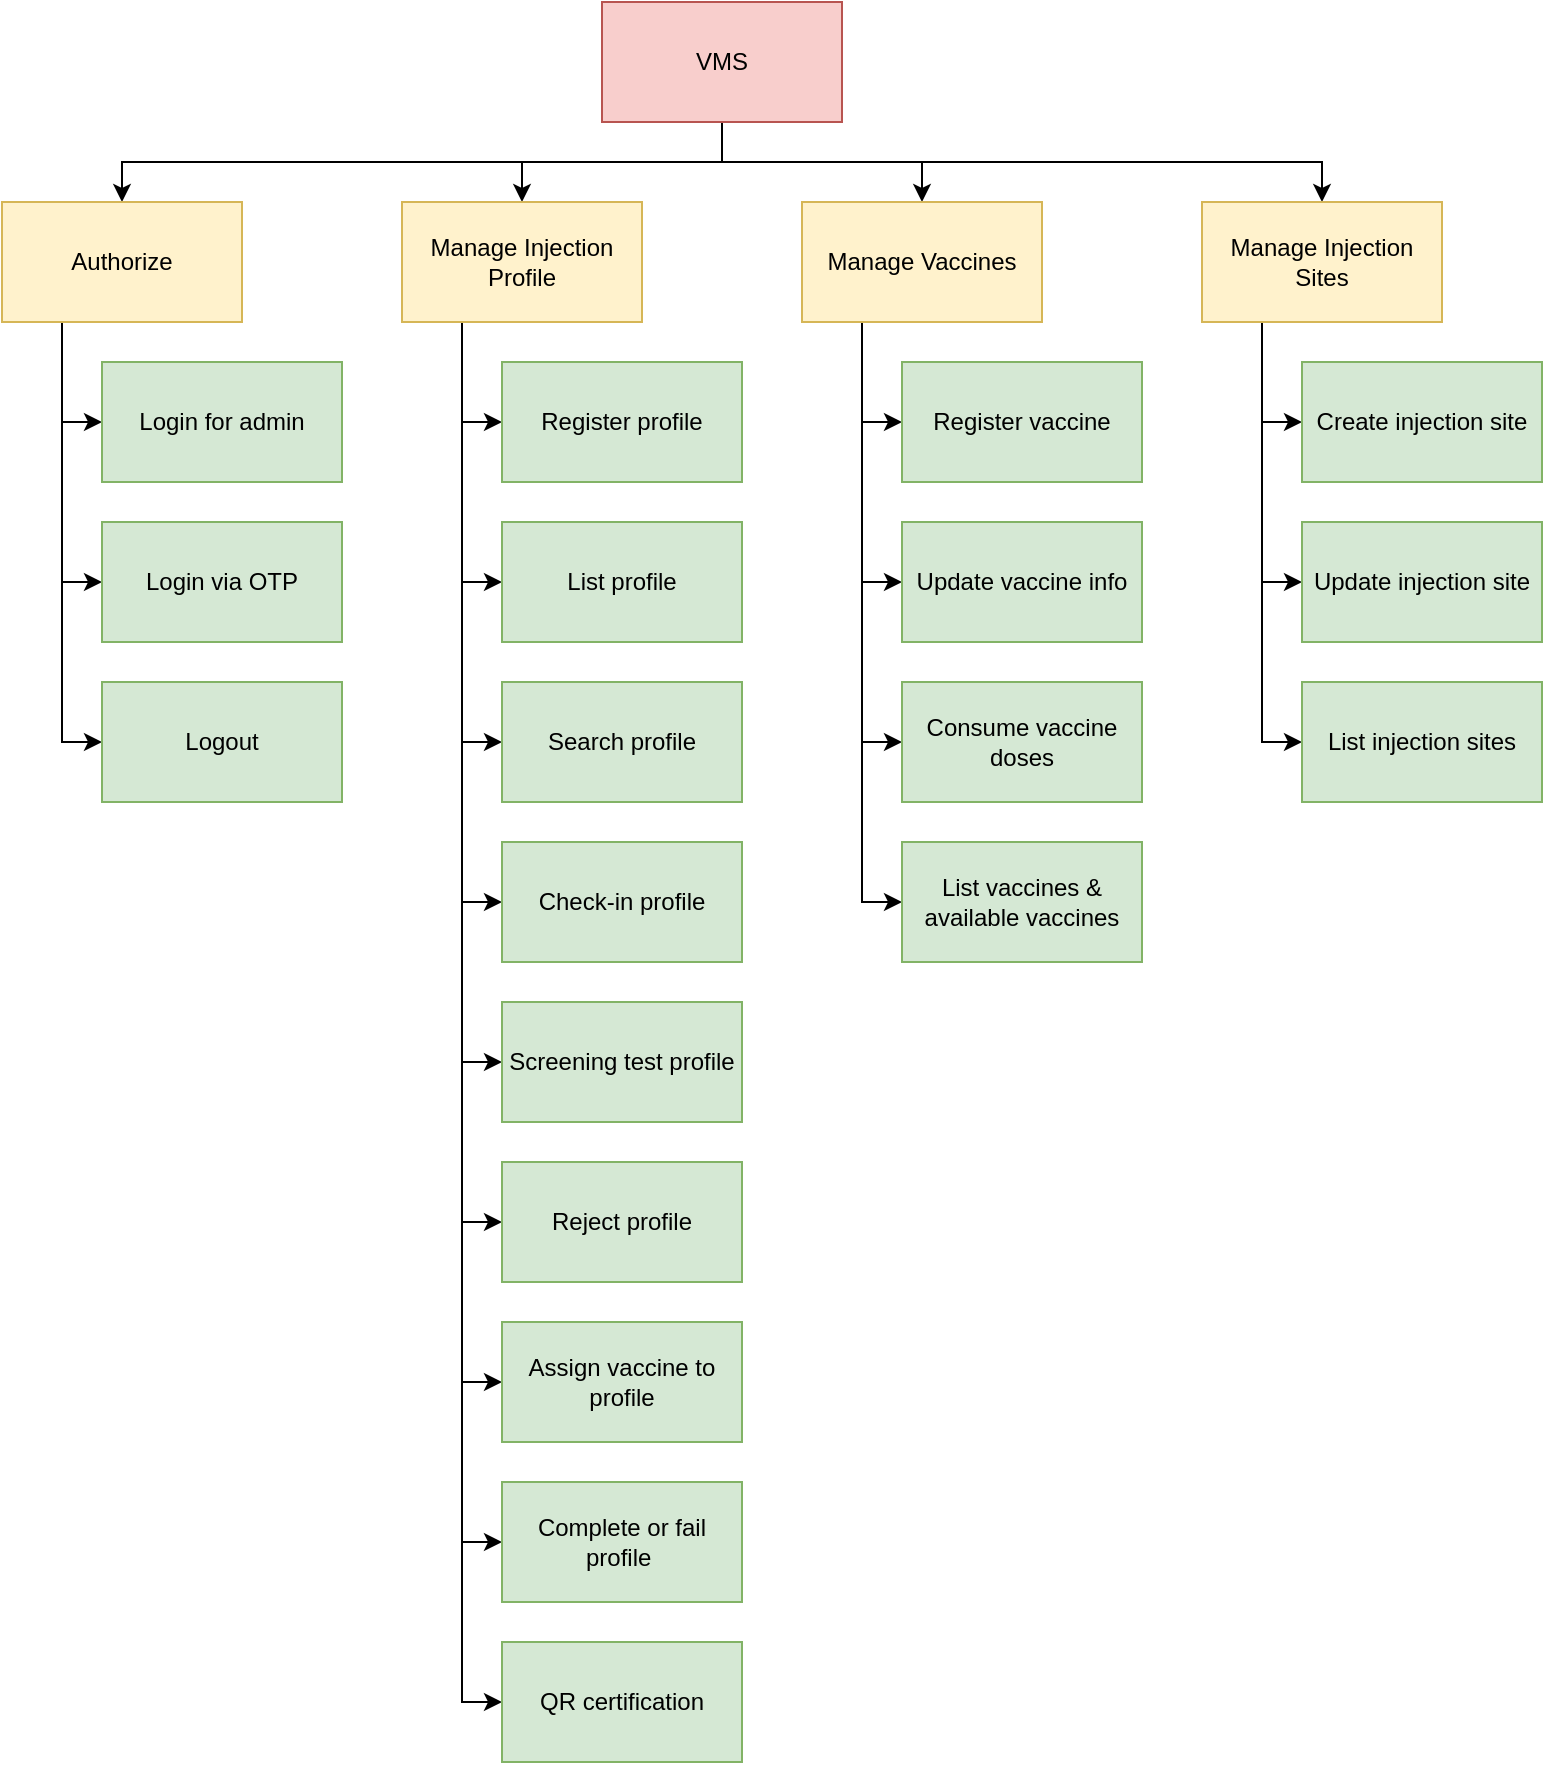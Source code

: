 <mxfile version="15.5.1" type="device" pages="4"><diagram id="y5hY4Z4zXOFLdtL73Wgx" name="BFD"><mxGraphModel dx="1303" dy="713" grid="1" gridSize="10" guides="1" tooltips="1" connect="1" arrows="1" fold="1" page="1" pageScale="1" pageWidth="850" pageHeight="1100" math="0" shadow="0"><root><mxCell id="0"/><mxCell id="1" parent="0"/><mxCell id="92rDcQYIDpP8S6x5RBBd-23" style="edgeStyle=orthogonalEdgeStyle;rounded=0;orthogonalLoop=1;jettySize=auto;html=1;exitX=0.5;exitY=1;exitDx=0;exitDy=0;entryX=0.5;entryY=0;entryDx=0;entryDy=0;" parent="1" source="92rDcQYIDpP8S6x5RBBd-1" target="92rDcQYIDpP8S6x5RBBd-2" edge="1"><mxGeometry relative="1" as="geometry"/></mxCell><mxCell id="92rDcQYIDpP8S6x5RBBd-24" style="edgeStyle=orthogonalEdgeStyle;rounded=0;orthogonalLoop=1;jettySize=auto;html=1;exitX=0.5;exitY=1;exitDx=0;exitDy=0;entryX=0.5;entryY=0;entryDx=0;entryDy=0;" parent="1" source="92rDcQYIDpP8S6x5RBBd-1" target="92rDcQYIDpP8S6x5RBBd-7" edge="1"><mxGeometry relative="1" as="geometry"/></mxCell><mxCell id="92rDcQYIDpP8S6x5RBBd-25" style="edgeStyle=orthogonalEdgeStyle;rounded=0;orthogonalLoop=1;jettySize=auto;html=1;exitX=0.5;exitY=1;exitDx=0;exitDy=0;entryX=0.5;entryY=0;entryDx=0;entryDy=0;" parent="1" source="92rDcQYIDpP8S6x5RBBd-1" target="92rDcQYIDpP8S6x5RBBd-11" edge="1"><mxGeometry relative="1" as="geometry"/></mxCell><mxCell id="92rDcQYIDpP8S6x5RBBd-27" style="edgeStyle=orthogonalEdgeStyle;rounded=0;orthogonalLoop=1;jettySize=auto;html=1;exitX=0.5;exitY=1;exitDx=0;exitDy=0;entryX=0.5;entryY=0;entryDx=0;entryDy=0;" parent="1" source="92rDcQYIDpP8S6x5RBBd-1" target="92rDcQYIDpP8S6x5RBBd-26" edge="1"><mxGeometry relative="1" as="geometry"/></mxCell><mxCell id="92rDcQYIDpP8S6x5RBBd-1" value="VMS" style="rounded=0;whiteSpace=wrap;html=1;fillColor=#f8cecc;strokeColor=#b85450;" parent="1" vertex="1"><mxGeometry x="340" y="30" width="120" height="60" as="geometry"/></mxCell><mxCell id="92rDcQYIDpP8S6x5RBBd-5" style="edgeStyle=orthogonalEdgeStyle;rounded=0;orthogonalLoop=1;jettySize=auto;html=1;exitX=0.25;exitY=1;exitDx=0;exitDy=0;entryX=0;entryY=0.5;entryDx=0;entryDy=0;" parent="1" source="92rDcQYIDpP8S6x5RBBd-2" target="92rDcQYIDpP8S6x5RBBd-3" edge="1"><mxGeometry relative="1" as="geometry"/></mxCell><mxCell id="92rDcQYIDpP8S6x5RBBd-6" style="edgeStyle=orthogonalEdgeStyle;rounded=0;orthogonalLoop=1;jettySize=auto;html=1;exitX=0.25;exitY=1;exitDx=0;exitDy=0;entryX=0;entryY=0.5;entryDx=0;entryDy=0;" parent="1" source="92rDcQYIDpP8S6x5RBBd-2" target="92rDcQYIDpP8S6x5RBBd-4" edge="1"><mxGeometry relative="1" as="geometry"/></mxCell><mxCell id="92rDcQYIDpP8S6x5RBBd-13" style="edgeStyle=orthogonalEdgeStyle;rounded=0;orthogonalLoop=1;jettySize=auto;html=1;exitX=0.25;exitY=1;exitDx=0;exitDy=0;entryX=0;entryY=0.5;entryDx=0;entryDy=0;" parent="1" source="92rDcQYIDpP8S6x5RBBd-2" target="92rDcQYIDpP8S6x5RBBd-12" edge="1"><mxGeometry relative="1" as="geometry"/></mxCell><mxCell id="92rDcQYIDpP8S6x5RBBd-2" value="Authorize" style="rounded=0;whiteSpace=wrap;html=1;fillColor=#fff2cc;strokeColor=#d6b656;" parent="1" vertex="1"><mxGeometry x="40" y="130" width="120" height="60" as="geometry"/></mxCell><mxCell id="92rDcQYIDpP8S6x5RBBd-3" value="Login for admin" style="rounded=0;whiteSpace=wrap;html=1;fillColor=#d5e8d4;strokeColor=#82b366;" parent="1" vertex="1"><mxGeometry x="90" y="210" width="120" height="60" as="geometry"/></mxCell><mxCell id="92rDcQYIDpP8S6x5RBBd-4" value="Logout" style="rounded=0;whiteSpace=wrap;html=1;fillColor=#d5e8d4;strokeColor=#82b366;" parent="1" vertex="1"><mxGeometry x="90" y="370" width="120" height="60" as="geometry"/></mxCell><mxCell id="92rDcQYIDpP8S6x5RBBd-9" style="edgeStyle=orthogonalEdgeStyle;rounded=0;orthogonalLoop=1;jettySize=auto;html=1;exitX=0.25;exitY=1;exitDx=0;exitDy=0;entryX=0;entryY=0.5;entryDx=0;entryDy=0;" parent="1" source="92rDcQYIDpP8S6x5RBBd-7" target="92rDcQYIDpP8S6x5RBBd-8" edge="1"><mxGeometry relative="1" as="geometry"/></mxCell><mxCell id="92rDcQYIDpP8S6x5RBBd-15" style="edgeStyle=orthogonalEdgeStyle;rounded=0;orthogonalLoop=1;jettySize=auto;html=1;exitX=0.25;exitY=1;exitDx=0;exitDy=0;entryX=0;entryY=0.5;entryDx=0;entryDy=0;" parent="1" source="92rDcQYIDpP8S6x5RBBd-7" target="92rDcQYIDpP8S6x5RBBd-14" edge="1"><mxGeometry relative="1" as="geometry"/></mxCell><mxCell id="92rDcQYIDpP8S6x5RBBd-16" style="edgeStyle=orthogonalEdgeStyle;rounded=0;orthogonalLoop=1;jettySize=auto;html=1;exitX=0.25;exitY=1;exitDx=0;exitDy=0;entryX=0;entryY=0.5;entryDx=0;entryDy=0;" parent="1" source="92rDcQYIDpP8S6x5RBBd-7" target="92rDcQYIDpP8S6x5RBBd-10" edge="1"><mxGeometry relative="1" as="geometry"/></mxCell><mxCell id="92rDcQYIDpP8S6x5RBBd-22" style="edgeStyle=orthogonalEdgeStyle;rounded=0;orthogonalLoop=1;jettySize=auto;html=1;exitX=0.25;exitY=1;exitDx=0;exitDy=0;entryX=0;entryY=0.5;entryDx=0;entryDy=0;" parent="1" source="92rDcQYIDpP8S6x5RBBd-7" target="92rDcQYIDpP8S6x5RBBd-18" edge="1"><mxGeometry relative="1" as="geometry"/></mxCell><mxCell id="ISuqOUVv9w4NaHl_TYLi-12" style="edgeStyle=orthogonalEdgeStyle;rounded=0;orthogonalLoop=1;jettySize=auto;html=1;exitX=0.25;exitY=1;exitDx=0;exitDy=0;entryX=0;entryY=0.5;entryDx=0;entryDy=0;endArrow=classic;endFill=1;" parent="1" source="92rDcQYIDpP8S6x5RBBd-7" target="ISuqOUVv9w4NaHl_TYLi-11" edge="1"><mxGeometry relative="1" as="geometry"/></mxCell><mxCell id="i2Hnxagsygkp4gs_0ZvO-2" style="edgeStyle=orthogonalEdgeStyle;rounded=0;orthogonalLoop=1;jettySize=auto;html=1;exitX=0.25;exitY=1;exitDx=0;exitDy=0;entryX=0;entryY=0.5;entryDx=0;entryDy=0;" edge="1" parent="1" source="92rDcQYIDpP8S6x5RBBd-7" target="i2Hnxagsygkp4gs_0ZvO-1"><mxGeometry relative="1" as="geometry"/></mxCell><mxCell id="i2Hnxagsygkp4gs_0ZvO-4" style="edgeStyle=orthogonalEdgeStyle;rounded=0;orthogonalLoop=1;jettySize=auto;html=1;exitX=0.25;exitY=1;exitDx=0;exitDy=0;entryX=0;entryY=0.5;entryDx=0;entryDy=0;" edge="1" parent="1" source="92rDcQYIDpP8S6x5RBBd-7" target="i2Hnxagsygkp4gs_0ZvO-3"><mxGeometry relative="1" as="geometry"/></mxCell><mxCell id="i2Hnxagsygkp4gs_0ZvO-6" style="edgeStyle=orthogonalEdgeStyle;rounded=0;orthogonalLoop=1;jettySize=auto;html=1;exitX=0.25;exitY=1;exitDx=0;exitDy=0;entryX=0;entryY=0.5;entryDx=0;entryDy=0;" edge="1" parent="1" source="92rDcQYIDpP8S6x5RBBd-7" target="i2Hnxagsygkp4gs_0ZvO-5"><mxGeometry relative="1" as="geometry"/></mxCell><mxCell id="i2Hnxagsygkp4gs_0ZvO-8" style="edgeStyle=orthogonalEdgeStyle;rounded=0;orthogonalLoop=1;jettySize=auto;html=1;exitX=0.25;exitY=1;exitDx=0;exitDy=0;entryX=0;entryY=0.5;entryDx=0;entryDy=0;" edge="1" parent="1" source="92rDcQYIDpP8S6x5RBBd-7" target="i2Hnxagsygkp4gs_0ZvO-7"><mxGeometry relative="1" as="geometry"/></mxCell><mxCell id="92rDcQYIDpP8S6x5RBBd-7" value="Manage Injection Profile" style="rounded=0;whiteSpace=wrap;html=1;fillColor=#fff2cc;strokeColor=#d6b656;" parent="1" vertex="1"><mxGeometry x="240" y="130" width="120" height="60" as="geometry"/></mxCell><mxCell id="92rDcQYIDpP8S6x5RBBd-8" value="Register profile" style="rounded=0;whiteSpace=wrap;html=1;fillColor=#d5e8d4;strokeColor=#82b366;" parent="1" vertex="1"><mxGeometry x="290" y="210" width="120" height="60" as="geometry"/></mxCell><mxCell id="92rDcQYIDpP8S6x5RBBd-10" value="Check-in profile" style="rounded=0;whiteSpace=wrap;html=1;fillColor=#d5e8d4;strokeColor=#82b366;" parent="1" vertex="1"><mxGeometry x="290" y="450" width="120" height="60" as="geometry"/></mxCell><mxCell id="92rDcQYIDpP8S6x5RBBd-30" style="edgeStyle=orthogonalEdgeStyle;rounded=0;orthogonalLoop=1;jettySize=auto;html=1;exitX=0.25;exitY=1;exitDx=0;exitDy=0;entryX=0;entryY=0.5;entryDx=0;entryDy=0;" parent="1" source="92rDcQYIDpP8S6x5RBBd-11" target="92rDcQYIDpP8S6x5RBBd-28" edge="1"><mxGeometry relative="1" as="geometry"/></mxCell><mxCell id="92rDcQYIDpP8S6x5RBBd-31" style="edgeStyle=orthogonalEdgeStyle;rounded=0;orthogonalLoop=1;jettySize=auto;html=1;exitX=0.25;exitY=1;exitDx=0;exitDy=0;entryX=0;entryY=0.5;entryDx=0;entryDy=0;" parent="1" source="92rDcQYIDpP8S6x5RBBd-11" target="92rDcQYIDpP8S6x5RBBd-29" edge="1"><mxGeometry relative="1" as="geometry"/></mxCell><mxCell id="ISuqOUVv9w4NaHl_TYLi-3" style="edgeStyle=orthogonalEdgeStyle;rounded=0;orthogonalLoop=1;jettySize=auto;html=1;exitX=0.25;exitY=1;exitDx=0;exitDy=0;entryX=0;entryY=0.5;entryDx=0;entryDy=0;endArrow=classic;endFill=1;" parent="1" source="92rDcQYIDpP8S6x5RBBd-11" target="ISuqOUVv9w4NaHl_TYLi-1" edge="1"><mxGeometry relative="1" as="geometry"/></mxCell><mxCell id="ISuqOUVv9w4NaHl_TYLi-6" style="edgeStyle=orthogonalEdgeStyle;rounded=0;orthogonalLoop=1;jettySize=auto;html=1;exitX=0.25;exitY=1;exitDx=0;exitDy=0;entryX=0;entryY=0.5;entryDx=0;entryDy=0;endArrow=classic;endFill=1;" parent="1" source="92rDcQYIDpP8S6x5RBBd-11" target="ISuqOUVv9w4NaHl_TYLi-5" edge="1"><mxGeometry relative="1" as="geometry"/></mxCell><mxCell id="92rDcQYIDpP8S6x5RBBd-11" value="Manage Vaccines" style="rounded=0;whiteSpace=wrap;html=1;fillColor=#fff2cc;strokeColor=#d6b656;" parent="1" vertex="1"><mxGeometry x="440" y="130" width="120" height="60" as="geometry"/></mxCell><mxCell id="92rDcQYIDpP8S6x5RBBd-12" value="Login via OTP" style="rounded=0;whiteSpace=wrap;html=1;fillColor=#d5e8d4;strokeColor=#82b366;" parent="1" vertex="1"><mxGeometry x="90" y="290" width="120" height="60" as="geometry"/></mxCell><mxCell id="92rDcQYIDpP8S6x5RBBd-14" value="List profile" style="rounded=0;whiteSpace=wrap;html=1;fillColor=#d5e8d4;strokeColor=#82b366;" parent="1" vertex="1"><mxGeometry x="290" y="290" width="120" height="60" as="geometry"/></mxCell><mxCell id="92rDcQYIDpP8S6x5RBBd-18" value="QR certification" style="rounded=0;whiteSpace=wrap;html=1;fillColor=#d5e8d4;strokeColor=#82b366;" parent="1" vertex="1"><mxGeometry x="290" y="850" width="120" height="60" as="geometry"/></mxCell><mxCell id="92rDcQYIDpP8S6x5RBBd-34" style="edgeStyle=orthogonalEdgeStyle;rounded=0;orthogonalLoop=1;jettySize=auto;html=1;exitX=0.25;exitY=1;exitDx=0;exitDy=0;entryX=0;entryY=0.5;entryDx=0;entryDy=0;" parent="1" source="92rDcQYIDpP8S6x5RBBd-26" target="92rDcQYIDpP8S6x5RBBd-32" edge="1"><mxGeometry relative="1" as="geometry"/></mxCell><mxCell id="92rDcQYIDpP8S6x5RBBd-35" style="edgeStyle=orthogonalEdgeStyle;rounded=0;orthogonalLoop=1;jettySize=auto;html=1;exitX=0.25;exitY=1;exitDx=0;exitDy=0;entryX=0;entryY=0.5;entryDx=0;entryDy=0;" parent="1" source="92rDcQYIDpP8S6x5RBBd-26" target="92rDcQYIDpP8S6x5RBBd-33" edge="1"><mxGeometry relative="1" as="geometry"/></mxCell><mxCell id="ISuqOUVv9w4NaHl_TYLi-9" style="edgeStyle=orthogonalEdgeStyle;rounded=0;orthogonalLoop=1;jettySize=auto;html=1;exitX=0.25;exitY=1;exitDx=0;exitDy=0;entryX=0;entryY=0.5;entryDx=0;entryDy=0;endArrow=classic;endFill=1;" parent="1" source="92rDcQYIDpP8S6x5RBBd-26" target="ISuqOUVv9w4NaHl_TYLi-7" edge="1"><mxGeometry relative="1" as="geometry"/></mxCell><mxCell id="92rDcQYIDpP8S6x5RBBd-26" value="Manage Injection Sites" style="rounded=0;whiteSpace=wrap;html=1;fillColor=#fff2cc;strokeColor=#d6b656;" parent="1" vertex="1"><mxGeometry x="640" y="130" width="120" height="60" as="geometry"/></mxCell><mxCell id="92rDcQYIDpP8S6x5RBBd-28" value="Register vaccine" style="rounded=0;whiteSpace=wrap;html=1;fillColor=#d5e8d4;strokeColor=#82b366;" parent="1" vertex="1"><mxGeometry x="490" y="210" width="120" height="60" as="geometry"/></mxCell><mxCell id="92rDcQYIDpP8S6x5RBBd-29" value="Update vaccine info" style="rounded=0;whiteSpace=wrap;html=1;fillColor=#d5e8d4;strokeColor=#82b366;" parent="1" vertex="1"><mxGeometry x="490" y="290" width="120" height="60" as="geometry"/></mxCell><mxCell id="92rDcQYIDpP8S6x5RBBd-32" value="Create injection site" style="rounded=0;whiteSpace=wrap;html=1;fillColor=#d5e8d4;strokeColor=#82b366;" parent="1" vertex="1"><mxGeometry x="690" y="210" width="120" height="60" as="geometry"/></mxCell><mxCell id="92rDcQYIDpP8S6x5RBBd-33" value="Update injection site" style="rounded=0;whiteSpace=wrap;html=1;fillColor=#d5e8d4;strokeColor=#82b366;" parent="1" vertex="1"><mxGeometry x="690" y="290" width="120" height="60" as="geometry"/></mxCell><mxCell id="ISuqOUVv9w4NaHl_TYLi-1" value="Consume vaccine doses" style="rounded=0;whiteSpace=wrap;html=1;fillColor=#d5e8d4;strokeColor=#82b366;" parent="1" vertex="1"><mxGeometry x="490" y="370" width="120" height="60" as="geometry"/></mxCell><mxCell id="ISuqOUVv9w4NaHl_TYLi-5" value="List vaccines &amp;amp; available vaccines" style="rounded=0;whiteSpace=wrap;html=1;fillColor=#d5e8d4;strokeColor=#82b366;" parent="1" vertex="1"><mxGeometry x="490" y="450" width="120" height="60" as="geometry"/></mxCell><mxCell id="ISuqOUVv9w4NaHl_TYLi-7" value="List injection sites" style="rounded=0;whiteSpace=wrap;html=1;fillColor=#d5e8d4;strokeColor=#82b366;" parent="1" vertex="1"><mxGeometry x="690" y="370" width="120" height="60" as="geometry"/></mxCell><mxCell id="ISuqOUVv9w4NaHl_TYLi-11" value="Search profile" style="rounded=0;whiteSpace=wrap;html=1;fillColor=#d5e8d4;strokeColor=#82b366;" parent="1" vertex="1"><mxGeometry x="290" y="370" width="120" height="60" as="geometry"/></mxCell><mxCell id="i2Hnxagsygkp4gs_0ZvO-1" value="Screening test profile" style="rounded=0;whiteSpace=wrap;html=1;fillColor=#d5e8d4;strokeColor=#82b366;" vertex="1" parent="1"><mxGeometry x="290" y="530" width="120" height="60" as="geometry"/></mxCell><mxCell id="i2Hnxagsygkp4gs_0ZvO-3" value="Reject profile" style="rounded=0;whiteSpace=wrap;html=1;fillColor=#d5e8d4;strokeColor=#82b366;" vertex="1" parent="1"><mxGeometry x="290" y="610" width="120" height="60" as="geometry"/></mxCell><mxCell id="i2Hnxagsygkp4gs_0ZvO-5" value="Assign vaccine to profile" style="rounded=0;whiteSpace=wrap;html=1;fillColor=#d5e8d4;strokeColor=#82b366;" vertex="1" parent="1"><mxGeometry x="290" y="690" width="120" height="60" as="geometry"/></mxCell><mxCell id="i2Hnxagsygkp4gs_0ZvO-7" value="Complete or fail profile&amp;nbsp;" style="rounded=0;whiteSpace=wrap;html=1;fillColor=#d5e8d4;strokeColor=#82b366;" vertex="1" parent="1"><mxGeometry x="290" y="770" width="120" height="60" as="geometry"/></mxCell></root></mxGraphModel></diagram><diagram id="WPoV0GafxpqsAe6o5DpR" name="ERD"><mxGraphModel dx="782" dy="428" grid="1" gridSize="10" guides="1" tooltips="1" connect="1" arrows="1" fold="1" page="1" pageScale="1" pageWidth="850" pageHeight="1100" math="0" shadow="0"><root><mxCell id="1Oo2InGgGp8Klgf77hPp-0"/><mxCell id="1Oo2InGgGp8Klgf77hPp-1" parent="1Oo2InGgGp8Klgf77hPp-0"/><mxCell id="1Oo2InGgGp8Klgf77hPp-10" style="edgeStyle=orthogonalEdgeStyle;rounded=0;orthogonalLoop=1;jettySize=auto;html=1;exitX=0.5;exitY=1;exitDx=0;exitDy=0;entryX=0.25;entryY=0;entryDx=0;entryDy=0;endArrow=ERmany;endFill=0;" parent="1Oo2InGgGp8Klgf77hPp-1" source="1Oo2InGgGp8Klgf77hPp-21" target="1Oo2InGgGp8Klgf77hPp-3" edge="1"><mxGeometry relative="1" as="geometry"/></mxCell><mxCell id="1Oo2InGgGp8Klgf77hPp-22" style="edgeStyle=orthogonalEdgeStyle;rounded=0;orthogonalLoop=1;jettySize=auto;html=1;exitX=1;exitY=0.5;exitDx=0;exitDy=0;entryX=0;entryY=0.5;entryDx=0;entryDy=0;endArrow=none;endFill=0;" parent="1Oo2InGgGp8Klgf77hPp-1" source="1Oo2InGgGp8Klgf77hPp-2" target="1Oo2InGgGp8Klgf77hPp-21" edge="1"><mxGeometry relative="1" as="geometry"/></mxCell><mxCell id="1Oo2InGgGp8Klgf77hPp-2" value="User" style="rounded=0;whiteSpace=wrap;html=1;fillColor=#ffe6cc;strokeColor=#d79b00;" parent="1Oo2InGgGp8Klgf77hPp-1" vertex="1"><mxGeometry x="160" y="60" width="120" height="60" as="geometry"/></mxCell><mxCell id="1Oo2InGgGp8Klgf77hPp-3" value="Profile" style="rounded=0;whiteSpace=wrap;html=1;fillColor=#ffe6cc;strokeColor=#d79b00;" parent="1Oo2InGgGp8Klgf77hPp-1" vertex="1"><mxGeometry x="360" y="190" width="120" height="60" as="geometry"/></mxCell><mxCell id="1Oo2InGgGp8Klgf77hPp-25" style="edgeStyle=orthogonalEdgeStyle;rounded=0;orthogonalLoop=1;jettySize=auto;html=1;exitX=0.5;exitY=0;exitDx=0;exitDy=0;entryX=1;entryY=0.5;entryDx=0;entryDy=0;endArrow=none;endFill=0;" parent="1Oo2InGgGp8Klgf77hPp-1" source="1Oo2InGgGp8Klgf77hPp-4" target="1Oo2InGgGp8Klgf77hPp-24" edge="1"><mxGeometry relative="1" as="geometry"/></mxCell><mxCell id="1Oo2InGgGp8Klgf77hPp-4" value="Vaccine" style="rounded=0;whiteSpace=wrap;html=1;fillColor=#ffe6cc;strokeColor=#d79b00;" parent="1Oo2InGgGp8Klgf77hPp-1" vertex="1"><mxGeometry x="570" y="190" width="120" height="60" as="geometry"/></mxCell><mxCell id="1Oo2InGgGp8Klgf77hPp-5" value="Injection Site" style="rounded=0;whiteSpace=wrap;html=1;fillColor=#ffe6cc;strokeColor=#d79b00;" parent="1Oo2InGgGp8Klgf77hPp-1" vertex="1"><mxGeometry x="480" y="450" width="120" height="60" as="geometry"/></mxCell><mxCell id="1Oo2InGgGp8Klgf77hPp-19" style="edgeStyle=orthogonalEdgeStyle;rounded=0;orthogonalLoop=1;jettySize=auto;html=1;exitX=1;exitY=0.5;exitDx=0;exitDy=0;entryX=0;entryY=0.5;entryDx=0;entryDy=0;endArrow=none;endFill=0;" parent="1Oo2InGgGp8Klgf77hPp-1" source="1Oo2InGgGp8Klgf77hPp-6" target="1Oo2InGgGp8Klgf77hPp-15" edge="1"><mxGeometry relative="1" as="geometry"><Array as="points"><mxPoint x="320" y="400"/><mxPoint x="320" y="350"/></Array></mxGeometry></mxCell><mxCell id="1Oo2InGgGp8Klgf77hPp-6" value="Province" style="rounded=0;whiteSpace=wrap;html=1;fillColor=#ffe6cc;strokeColor=#d79b00;" parent="1Oo2InGgGp8Klgf77hPp-1" vertex="1"><mxGeometry x="160" y="370" width="120" height="60" as="geometry"/></mxCell><mxCell id="1Oo2InGgGp8Klgf77hPp-20" style="edgeStyle=orthogonalEdgeStyle;rounded=0;orthogonalLoop=1;jettySize=auto;html=1;exitX=1;exitY=0.5;exitDx=0;exitDy=0;entryX=0;entryY=0.5;entryDx=0;entryDy=0;endArrow=none;endFill=0;" parent="1Oo2InGgGp8Klgf77hPp-1" source="1Oo2InGgGp8Klgf77hPp-7" target="1Oo2InGgGp8Klgf77hPp-15" edge="1"><mxGeometry relative="1" as="geometry"><Array as="points"><mxPoint x="320" y="480"/><mxPoint x="320" y="350"/></Array></mxGeometry></mxCell><mxCell id="1Oo2InGgGp8Klgf77hPp-7" value="District" style="rounded=0;whiteSpace=wrap;html=1;fillColor=#ffe6cc;strokeColor=#d79b00;" parent="1Oo2InGgGp8Klgf77hPp-1" vertex="1"><mxGeometry x="160" y="450" width="120" height="60" as="geometry"/></mxCell><mxCell id="1Oo2InGgGp8Klgf77hPp-18" style="edgeStyle=orthogonalEdgeStyle;rounded=0;orthogonalLoop=1;jettySize=auto;html=1;exitX=1;exitY=0.5;exitDx=0;exitDy=0;entryX=0;entryY=0.5;entryDx=0;entryDy=0;endArrow=none;endFill=0;" parent="1Oo2InGgGp8Klgf77hPp-1" source="1Oo2InGgGp8Klgf77hPp-8" target="1Oo2InGgGp8Klgf77hPp-15" edge="1"><mxGeometry relative="1" as="geometry"><Array as="points"><mxPoint x="320" y="320"/><mxPoint x="320" y="350"/></Array></mxGeometry></mxCell><mxCell id="1Oo2InGgGp8Klgf77hPp-8" value="Nation" style="rounded=0;whiteSpace=wrap;html=1;fillColor=#ffe6cc;strokeColor=#d79b00;" parent="1Oo2InGgGp8Klgf77hPp-1" vertex="1"><mxGeometry x="160" y="290" width="120" height="60" as="geometry"/></mxCell><mxCell id="1Oo2InGgGp8Klgf77hPp-16" style="edgeStyle=orthogonalEdgeStyle;rounded=0;orthogonalLoop=1;jettySize=auto;html=1;exitX=1;exitY=0.5;exitDx=0;exitDy=0;entryX=0;entryY=0.5;entryDx=0;entryDy=0;endArrow=none;endFill=0;" parent="1Oo2InGgGp8Klgf77hPp-1" source="1Oo2InGgGp8Klgf77hPp-9" target="1Oo2InGgGp8Klgf77hPp-15" edge="1"><mxGeometry relative="1" as="geometry"><Array as="points"><mxPoint x="320" y="240"/><mxPoint x="320" y="350"/></Array></mxGeometry></mxCell><mxCell id="1Oo2InGgGp8Klgf77hPp-9" value="Country" style="rounded=0;whiteSpace=wrap;html=1;fillColor=#ffe6cc;strokeColor=#d79b00;" parent="1Oo2InGgGp8Klgf77hPp-1" vertex="1"><mxGeometry x="160" y="210" width="120" height="60" as="geometry"/></mxCell><mxCell id="1Oo2InGgGp8Klgf77hPp-17" style="edgeStyle=orthogonalEdgeStyle;rounded=0;orthogonalLoop=1;jettySize=auto;html=1;exitX=0.5;exitY=0;exitDx=0;exitDy=0;entryX=0.25;entryY=1;entryDx=0;entryDy=0;endArrow=ERmany;endFill=0;" parent="1Oo2InGgGp8Klgf77hPp-1" source="1Oo2InGgGp8Klgf77hPp-15" target="1Oo2InGgGp8Klgf77hPp-3" edge="1"><mxGeometry relative="1" as="geometry"/></mxCell><mxCell id="c-RIeXgEY8-SAWO81R9V-1" style="edgeStyle=orthogonalEdgeStyle;rounded=0;orthogonalLoop=1;jettySize=auto;html=1;exitX=0;exitY=0.5;exitDx=0;exitDy=0;entryX=1;entryY=0.5;entryDx=0;entryDy=0;endArrow=none;endFill=0;" parent="1Oo2InGgGp8Klgf77hPp-1" source="1Oo2InGgGp8Klgf77hPp-15" target="c-RIeXgEY8-SAWO81R9V-0" edge="1"><mxGeometry relative="1" as="geometry"><Array as="points"><mxPoint x="320" y="350"/><mxPoint x="320" y="560"/></Array></mxGeometry></mxCell><mxCell id="1Oo2InGgGp8Klgf77hPp-15" value="locate" style="rhombus;whiteSpace=wrap;html=1;fillColor=#d5e8d4;strokeColor=#82b366;" parent="1Oo2InGgGp8Klgf77hPp-1" vertex="1"><mxGeometry x="350" y="310" width="80" height="80" as="geometry"/></mxCell><mxCell id="1Oo2InGgGp8Klgf77hPp-21" value="create" style="rhombus;whiteSpace=wrap;html=1;fillColor=#d5e8d4;strokeColor=#82b366;" parent="1Oo2InGgGp8Klgf77hPp-1" vertex="1"><mxGeometry x="350" y="50" width="80" height="80" as="geometry"/></mxCell><mxCell id="1Oo2InGgGp8Klgf77hPp-26" style="edgeStyle=orthogonalEdgeStyle;rounded=0;orthogonalLoop=1;jettySize=auto;html=1;exitX=0;exitY=0.5;exitDx=0;exitDy=0;entryX=0.75;entryY=0;entryDx=0;entryDy=0;endArrow=ERmany;endFill=0;" parent="1Oo2InGgGp8Klgf77hPp-1" source="1Oo2InGgGp8Klgf77hPp-24" target="1Oo2InGgGp8Klgf77hPp-3" edge="1"><mxGeometry relative="1" as="geometry"/></mxCell><mxCell id="1Oo2InGgGp8Klgf77hPp-24" value="inject" style="rhombus;whiteSpace=wrap;html=1;fillColor=#d5e8d4;strokeColor=#82b366;" parent="1Oo2InGgGp8Klgf77hPp-1" vertex="1"><mxGeometry x="500" y="50" width="80" height="80" as="geometry"/></mxCell><mxCell id="1Oo2InGgGp8Klgf77hPp-28" style="edgeStyle=orthogonalEdgeStyle;rounded=0;orthogonalLoop=1;jettySize=auto;html=1;exitX=0;exitY=0.5;exitDx=0;exitDy=0;entryX=0.75;entryY=1;entryDx=0;entryDy=0;endArrow=ERmany;endFill=0;" parent="1Oo2InGgGp8Klgf77hPp-1" source="1Oo2InGgGp8Klgf77hPp-27" target="1Oo2InGgGp8Klgf77hPp-3" edge="1"><mxGeometry relative="1" as="geometry"/></mxCell><mxCell id="1Oo2InGgGp8Klgf77hPp-29" style="edgeStyle=orthogonalEdgeStyle;rounded=0;orthogonalLoop=1;jettySize=auto;html=1;exitX=0.5;exitY=1;exitDx=0;exitDy=0;entryX=0.5;entryY=0;entryDx=0;entryDy=0;endArrow=none;endFill=0;" parent="1Oo2InGgGp8Klgf77hPp-1" source="1Oo2InGgGp8Klgf77hPp-27" target="1Oo2InGgGp8Klgf77hPp-5" edge="1"><mxGeometry relative="1" as="geometry"/></mxCell><mxCell id="1Oo2InGgGp8Klgf77hPp-27" value="assign" style="rhombus;whiteSpace=wrap;html=1;fillColor=#d5e8d4;strokeColor=#82b366;" parent="1Oo2InGgGp8Klgf77hPp-1" vertex="1"><mxGeometry x="500" y="310" width="80" height="80" as="geometry"/></mxCell><mxCell id="c-RIeXgEY8-SAWO81R9V-0" value="Ward" style="rounded=0;whiteSpace=wrap;html=1;fillColor=#ffe6cc;strokeColor=#d79b00;" parent="1Oo2InGgGp8Klgf77hPp-1" vertex="1"><mxGeometry x="160" y="530" width="120" height="60" as="geometry"/></mxCell></root></mxGraphModel></diagram><diagram id="0LjTvkJj2HHYv_iIPfRw" name="Authorize"><mxGraphModel dx="782" dy="428" grid="1" gridSize="10" guides="1" tooltips="1" connect="1" arrows="1" fold="1" page="1" pageScale="1" pageWidth="850" pageHeight="1100" math="0" shadow="0"><root><mxCell id="K0XerDRnWH2tn7SUTdXi-0"/><mxCell id="K0XerDRnWH2tn7SUTdXi-1" parent="K0XerDRnWH2tn7SUTdXi-0"/><mxCell id="rDtp6R01_qP1vD2lKjSR-3" style="edgeStyle=orthogonalEdgeStyle;rounded=0;orthogonalLoop=1;jettySize=auto;html=1;exitX=0.5;exitY=0.5;exitDx=0;exitDy=0;exitPerimeter=0;endArrow=classic;endFill=1;entryX=0;entryY=0.5;entryDx=0;entryDy=0;" parent="K0XerDRnWH2tn7SUTdXi-1" source="rDtp6R01_qP1vD2lKjSR-0" target="rDtp6R01_qP1vD2lKjSR-2" edge="1"><mxGeometry relative="1" as="geometry"><mxPoint x="340.0" y="89.667" as="targetPoint"/></mxGeometry></mxCell><mxCell id="rDtp6R01_qP1vD2lKjSR-4" value="&lt;div style=&quot;text-align: left&quot;&gt;phone&lt;/div&gt;&lt;div style=&quot;text-align: left&quot;&gt;password&lt;/div&gt;" style="edgeLabel;html=1;align=center;verticalAlign=middle;resizable=0;points=[];labelBackgroundColor=none;" parent="rDtp6R01_qP1vD2lKjSR-3" vertex="1" connectable="0"><mxGeometry x="-0.106" y="1" relative="1" as="geometry"><mxPoint x="18" y="1" as="offset"/></mxGeometry></mxCell><mxCell id="rDtp6R01_qP1vD2lKjSR-0" value="Admin" style="shape=umlActor;verticalLabelPosition=bottom;verticalAlign=top;html=1;outlineConnect=0;" parent="K0XerDRnWH2tn7SUTdXi-1" vertex="1"><mxGeometry x="140" y="60" width="30" height="60" as="geometry"/></mxCell><mxCell id="rDtp6R01_qP1vD2lKjSR-10" style="edgeStyle=orthogonalEdgeStyle;rounded=0;orthogonalLoop=1;jettySize=auto;html=1;exitX=0.5;exitY=0.5;exitDx=0;exitDy=0;exitPerimeter=0;entryX=0;entryY=0.5;entryDx=0;entryDy=0;endArrow=classic;endFill=1;" parent="K0XerDRnWH2tn7SUTdXi-1" source="rDtp6R01_qP1vD2lKjSR-1" target="rDtp6R01_qP1vD2lKjSR-9" edge="1"><mxGeometry relative="1" as="geometry"><Array as="points"><mxPoint x="210" y="270"/><mxPoint x="210" y="270"/></Array></mxGeometry></mxCell><mxCell id="rDtp6R01_qP1vD2lKjSR-11" value="phone" style="edgeLabel;html=1;align=center;verticalAlign=middle;resizable=0;points=[];" parent="rDtp6R01_qP1vD2lKjSR-10" vertex="1" connectable="0"><mxGeometry x="0.04" relative="1" as="geometry"><mxPoint x="15" as="offset"/></mxGeometry></mxCell><mxCell id="rDtp6R01_qP1vD2lKjSR-14" style="edgeStyle=orthogonalEdgeStyle;rounded=0;orthogonalLoop=1;jettySize=auto;html=1;exitX=0.5;exitY=0.5;exitDx=0;exitDy=0;exitPerimeter=0;entryX=0;entryY=0.5;entryDx=0;entryDy=0;endArrow=classic;endFill=1;" parent="K0XerDRnWH2tn7SUTdXi-1" source="rDtp6R01_qP1vD2lKjSR-1" target="rDtp6R01_qP1vD2lKjSR-12" edge="1"><mxGeometry relative="1" as="geometry"><Array as="points"><mxPoint x="200" y="270"/><mxPoint x="200" y="350"/></Array></mxGeometry></mxCell><mxCell id="rDtp6R01_qP1vD2lKjSR-15" value="OTP" style="edgeLabel;html=1;align=center;verticalAlign=middle;resizable=0;points=[];" parent="rDtp6R01_qP1vD2lKjSR-14" vertex="1" connectable="0"><mxGeometry x="0.354" relative="1" as="geometry"><mxPoint as="offset"/></mxGeometry></mxCell><mxCell id="rDtp6R01_qP1vD2lKjSR-1" value="Guest" style="shape=umlActor;verticalLabelPosition=bottom;verticalAlign=top;html=1;outlineConnect=0;" parent="K0XerDRnWH2tn7SUTdXi-1" vertex="1"><mxGeometry x="140" y="240" width="30" height="60" as="geometry"/></mxCell><mxCell id="rDtp6R01_qP1vD2lKjSR-6" style="edgeStyle=orthogonalEdgeStyle;rounded=0;orthogonalLoop=1;jettySize=auto;html=1;exitX=1;exitY=0.5;exitDx=0;exitDy=0;entryX=0;entryY=0.5;entryDx=0;entryDy=0;endArrow=classic;endFill=1;" parent="K0XerDRnWH2tn7SUTdXi-1" source="rDtp6R01_qP1vD2lKjSR-2" target="rDtp6R01_qP1vD2lKjSR-5" edge="1"><mxGeometry relative="1" as="geometry"/></mxCell><mxCell id="rDtp6R01_qP1vD2lKjSR-2" value="Find user by phone" style="rounded=0;whiteSpace=wrap;html=1;" parent="K0XerDRnWH2tn7SUTdXi-1" vertex="1"><mxGeometry x="270" y="60" width="120" height="60" as="geometry"/></mxCell><mxCell id="rDtp6R01_qP1vD2lKjSR-8" style="edgeStyle=orthogonalEdgeStyle;rounded=0;orthogonalLoop=1;jettySize=auto;html=1;exitX=1;exitY=0.5;exitDx=0;exitDy=0;entryX=0;entryY=0.5;entryDx=0;entryDy=0;endArrow=classic;endFill=1;" parent="K0XerDRnWH2tn7SUTdXi-1" source="rDtp6R01_qP1vD2lKjSR-5" target="rDtp6R01_qP1vD2lKjSR-7" edge="1"><mxGeometry relative="1" as="geometry"/></mxCell><mxCell id="w_rFouoAT4-sdVgsh_tg-2" style="edgeStyle=orthogonalEdgeStyle;rounded=0;orthogonalLoop=1;jettySize=auto;html=1;exitX=1;exitY=0.5;exitDx=0;exitDy=0;entryX=0;entryY=0.5;entryDx=0;entryDy=0;" parent="K0XerDRnWH2tn7SUTdXi-1" source="rDtp6R01_qP1vD2lKjSR-5" target="w_rFouoAT4-sdVgsh_tg-0" edge="1"><mxGeometry relative="1" as="geometry"/></mxCell><mxCell id="rDtp6R01_qP1vD2lKjSR-5" value="Verify password" style="rounded=0;whiteSpace=wrap;html=1;labelBackgroundColor=none;align=center;" parent="K0XerDRnWH2tn7SUTdXi-1" vertex="1"><mxGeometry x="440" y="60" width="120" height="60" as="geometry"/></mxCell><mxCell id="rDtp6R01_qP1vD2lKjSR-7" value="Redirect to admin panel" style="rounded=0;whiteSpace=wrap;html=1;labelBackgroundColor=none;align=center;" parent="K0XerDRnWH2tn7SUTdXi-1" vertex="1"><mxGeometry x="610" y="60" width="120" height="60" as="geometry"/></mxCell><mxCell id="rDtp6R01_qP1vD2lKjSR-13" style="edgeStyle=orthogonalEdgeStyle;rounded=0;orthogonalLoop=1;jettySize=auto;html=1;exitX=1;exitY=0.5;exitDx=0;exitDy=0;endArrow=classic;endFill=1;" parent="K0XerDRnWH2tn7SUTdXi-1" source="rDtp6R01_qP1vD2lKjSR-9" target="rDtp6R01_qP1vD2lKjSR-12" edge="1"><mxGeometry relative="1" as="geometry"/></mxCell><mxCell id="rDtp6R01_qP1vD2lKjSR-9" value="Send OTP to phone via Firebase" style="rounded=0;whiteSpace=wrap;html=1;labelBackgroundColor=none;align=center;" parent="K0XerDRnWH2tn7SUTdXi-1" vertex="1"><mxGeometry x="270" y="240" width="120" height="60" as="geometry"/></mxCell><mxCell id="rDtp6R01_qP1vD2lKjSR-17" style="edgeStyle=orthogonalEdgeStyle;rounded=0;orthogonalLoop=1;jettySize=auto;html=1;exitX=1;exitY=0.5;exitDx=0;exitDy=0;entryX=0;entryY=0.5;entryDx=0;entryDy=0;endArrow=classic;endFill=1;" parent="K0XerDRnWH2tn7SUTdXi-1" source="rDtp6R01_qP1vD2lKjSR-12" target="rDtp6R01_qP1vD2lKjSR-16" edge="1"><mxGeometry relative="1" as="geometry"/></mxCell><mxCell id="w_rFouoAT4-sdVgsh_tg-4" style="edgeStyle=orthogonalEdgeStyle;rounded=0;orthogonalLoop=1;jettySize=auto;html=1;exitX=1;exitY=0.5;exitDx=0;exitDy=0;entryX=0;entryY=0.5;entryDx=0;entryDy=0;" parent="K0XerDRnWH2tn7SUTdXi-1" source="rDtp6R01_qP1vD2lKjSR-12" target="w_rFouoAT4-sdVgsh_tg-3" edge="1"><mxGeometry relative="1" as="geometry"/></mxCell><mxCell id="rDtp6R01_qP1vD2lKjSR-12" value="Verify OTP" style="rounded=0;whiteSpace=wrap;html=1;labelBackgroundColor=none;align=center;" parent="K0XerDRnWH2tn7SUTdXi-1" vertex="1"><mxGeometry x="440" y="320" width="120" height="60" as="geometry"/></mxCell><mxCell id="rDtp6R01_qP1vD2lKjSR-16" value="Redirect to profiles list" style="rounded=0;whiteSpace=wrap;html=1;labelBackgroundColor=none;align=center;" parent="K0XerDRnWH2tn7SUTdXi-1" vertex="1"><mxGeometry x="610" y="320" width="120" height="60" as="geometry"/></mxCell><mxCell id="w_rFouoAT4-sdVgsh_tg-0" value="Login failed" style="rounded=0;whiteSpace=wrap;html=1;labelBackgroundColor=none;align=center;" parent="K0XerDRnWH2tn7SUTdXi-1" vertex="1"><mxGeometry x="610" y="140" width="120" height="60" as="geometry"/></mxCell><mxCell id="w_rFouoAT4-sdVgsh_tg-3" value="Login failed" style="rounded=0;whiteSpace=wrap;html=1;labelBackgroundColor=none;align=center;" parent="K0XerDRnWH2tn7SUTdXi-1" vertex="1"><mxGeometry x="610" y="400" width="120" height="60" as="geometry"/></mxCell></root></mxGraphModel></diagram><diagram id="27wx0qh5zbhxCirMQcmm" name="Injection Flow"><mxGraphModel dx="782" dy="428" grid="1" gridSize="10" guides="1" tooltips="1" connect="1" arrows="1" fold="1" page="1" pageScale="1" pageWidth="850" pageHeight="1100" math="0" shadow="0"><root><mxCell id="tPn-GBBint-_ZXaBxwtV-0"/><mxCell id="tPn-GBBint-_ZXaBxwtV-1" parent="tPn-GBBint-_ZXaBxwtV-0"/><mxCell id="bxExucOWsAM0EY7bQv0d-0" style="edgeStyle=orthogonalEdgeStyle;rounded=0;orthogonalLoop=1;jettySize=auto;html=1;exitX=0.5;exitY=0.5;exitDx=0;exitDy=0;exitPerimeter=0;entryX=0;entryY=0.5;entryDx=0;entryDy=0;" parent="tPn-GBBint-_ZXaBxwtV-1" source="h5dC0_kzGgV1iYmQv9I6-0" target="h5dC0_kzGgV1iYmQv9I6-1" edge="1"><mxGeometry relative="1" as="geometry"/></mxCell><mxCell id="h5dC0_kzGgV1iYmQv9I6-0" value="Guest" style="shape=umlActor;verticalLabelPosition=bottom;verticalAlign=top;html=1;outlineConnect=0;" parent="tPn-GBBint-_ZXaBxwtV-1" vertex="1"><mxGeometry x="160" y="60" width="30" height="60" as="geometry"/></mxCell><mxCell id="1Mbsq5qO2iHqeoHqY7sB-1" style="edgeStyle=orthogonalEdgeStyle;rounded=0;orthogonalLoop=1;jettySize=auto;html=1;exitX=1;exitY=0.5;exitDx=0;exitDy=0;entryX=0.5;entryY=0;entryDx=0;entryDy=0;" parent="tPn-GBBint-_ZXaBxwtV-1" source="h5dC0_kzGgV1iYmQv9I6-1" target="1Mbsq5qO2iHqeoHqY7sB-0" edge="1"><mxGeometry relative="1" as="geometry"/></mxCell><mxCell id="h5dC0_kzGgV1iYmQv9I6-1" value="Register profile" style="rounded=0;whiteSpace=wrap;html=1;fillColor=#fff2cc;strokeColor=#d6b656;" parent="tPn-GBBint-_ZXaBxwtV-1" vertex="1"><mxGeometry x="240" y="60" width="120" height="60" as="geometry"/></mxCell><mxCell id="1Mbsq5qO2iHqeoHqY7sB-2" style="edgeStyle=orthogonalEdgeStyle;rounded=0;orthogonalLoop=1;jettySize=auto;html=1;exitX=0.5;exitY=0.5;exitDx=0;exitDy=0;exitPerimeter=0;entryX=0;entryY=0.5;entryDx=0;entryDy=0;" parent="tPn-GBBint-_ZXaBxwtV-1" source="bxExucOWsAM0EY7bQv0d-1" target="1Mbsq5qO2iHqeoHqY7sB-0" edge="1"><mxGeometry relative="1" as="geometry"/></mxCell><mxCell id="bxExucOWsAM0EY7bQv0d-1" value="Admin" style="shape=umlActor;verticalLabelPosition=bottom;verticalAlign=top;html=1;outlineConnect=0;" parent="tPn-GBBint-_ZXaBxwtV-1" vertex="1"><mxGeometry x="160" y="180" width="30" height="60" as="geometry"/></mxCell><mxCell id="1Mbsq5qO2iHqeoHqY7sB-4" style="edgeStyle=orthogonalEdgeStyle;rounded=0;orthogonalLoop=1;jettySize=auto;html=1;exitX=1;exitY=0.5;exitDx=0;exitDy=0;entryX=0;entryY=0.5;entryDx=0;entryDy=0;" parent="tPn-GBBint-_ZXaBxwtV-1" source="1Mbsq5qO2iHqeoHqY7sB-0" target="1Mbsq5qO2iHqeoHqY7sB-3" edge="1"><mxGeometry relative="1" as="geometry"/></mxCell><mxCell id="1Mbsq5qO2iHqeoHqY7sB-6" style="edgeStyle=orthogonalEdgeStyle;rounded=0;orthogonalLoop=1;jettySize=auto;html=1;exitX=1;exitY=0.5;exitDx=0;exitDy=0;entryX=0;entryY=0.5;entryDx=0;entryDy=0;" parent="tPn-GBBint-_ZXaBxwtV-1" source="1Mbsq5qO2iHqeoHqY7sB-0" target="1Mbsq5qO2iHqeoHqY7sB-5" edge="1"><mxGeometry relative="1" as="geometry"><Array as="points"><mxPoint x="460" y="210"/><mxPoint x="460" y="300"/></Array></mxGeometry></mxCell><mxCell id="1Mbsq5qO2iHqeoHqY7sB-0" value="Check-in" style="rounded=0;whiteSpace=wrap;html=1;fillColor=#d5e8d4;strokeColor=#82b366;" parent="tPn-GBBint-_ZXaBxwtV-1" vertex="1"><mxGeometry x="320" y="180" width="120" height="60" as="geometry"/></mxCell><mxCell id="1Mbsq5qO2iHqeoHqY7sB-7" style="edgeStyle=orthogonalEdgeStyle;rounded=0;orthogonalLoop=1;jettySize=auto;html=1;exitX=1;exitY=0.5;exitDx=0;exitDy=0;entryX=0;entryY=0.5;entryDx=0;entryDy=0;" parent="tPn-GBBint-_ZXaBxwtV-1" source="1Mbsq5qO2iHqeoHqY7sB-3" target="1Mbsq5qO2iHqeoHqY7sB-5" edge="1"><mxGeometry relative="1" as="geometry"><Array as="points"><mxPoint x="620" y="210"/><mxPoint x="620" y="300"/></Array></mxGeometry></mxCell><mxCell id="1Mbsq5qO2iHqeoHqY7sB-9" style="edgeStyle=orthogonalEdgeStyle;rounded=0;orthogonalLoop=1;jettySize=auto;html=1;exitX=1;exitY=0.5;exitDx=0;exitDy=0;entryX=0;entryY=0.5;entryDx=0;entryDy=0;" parent="tPn-GBBint-_ZXaBxwtV-1" source="1Mbsq5qO2iHqeoHqY7sB-3" target="zzl0O44k1Xwhfq1Rzg8--0" edge="1"><mxGeometry relative="1" as="geometry"/></mxCell><mxCell id="1Mbsq5qO2iHqeoHqY7sB-3" value="Execute screening test&lt;span style=&quot;color: rgb(12 , 12 , 13) ; font-family: &amp;#34;segoe ui&amp;#34; , &amp;#34;san francisco&amp;#34; , &amp;#34;ubuntu&amp;#34; , &amp;#34;fira sans&amp;#34; , &amp;#34;roboto&amp;#34; , &amp;#34;arial&amp;#34; , &amp;#34;helvetica&amp;#34; , sans-serif ; font-size: 13px ; background-color: rgb(255 , 255 , 255)&quot;&gt;&lt;br&gt;&lt;/span&gt;" style="rounded=0;whiteSpace=wrap;html=1;fillColor=#d5e8d4;strokeColor=#82b366;" parent="tPn-GBBint-_ZXaBxwtV-1" vertex="1"><mxGeometry x="480" y="180" width="120" height="60" as="geometry"/></mxCell><mxCell id="1Mbsq5qO2iHqeoHqY7sB-5" value="Reject" style="rounded=0;whiteSpace=wrap;html=1;fillColor=#f8cecc;strokeColor=#b85450;" parent="tPn-GBBint-_ZXaBxwtV-1" vertex="1"><mxGeometry x="640" y="270" width="120" height="60" as="geometry"/></mxCell><mxCell id="1Mbsq5qO2iHqeoHqY7sB-11" style="edgeStyle=orthogonalEdgeStyle;rounded=0;orthogonalLoop=1;jettySize=auto;html=1;exitX=1;exitY=0.5;exitDx=0;exitDy=0;entryX=0;entryY=0.5;entryDx=0;entryDy=0;" parent="tPn-GBBint-_ZXaBxwtV-1" source="1Mbsq5qO2iHqeoHqY7sB-8" target="1Mbsq5qO2iHqeoHqY7sB-10" edge="1"><mxGeometry relative="1" as="geometry"/></mxCell><mxCell id="1Mbsq5qO2iHqeoHqY7sB-13" style="edgeStyle=orthogonalEdgeStyle;rounded=0;orthogonalLoop=1;jettySize=auto;html=1;exitX=1;exitY=0.5;exitDx=0;exitDy=0;entryX=0;entryY=0.5;entryDx=0;entryDy=0;" parent="tPn-GBBint-_ZXaBxwtV-1" source="1Mbsq5qO2iHqeoHqY7sB-8" target="1Mbsq5qO2iHqeoHqY7sB-12" edge="1"><mxGeometry relative="1" as="geometry"><Array as="points"><mxPoint x="940" y="210"/><mxPoint x="940" y="300"/></Array></mxGeometry></mxCell><mxCell id="1Mbsq5qO2iHqeoHqY7sB-8" value="&lt;span style=&quot;color: rgb(12 , 12 , 13) ; font-family: &amp;#34;segoe ui&amp;#34; , &amp;#34;san francisco&amp;#34; , &amp;#34;ubuntu&amp;#34; , &amp;#34;fira sans&amp;#34; , &amp;#34;roboto&amp;#34; , &amp;#34;arial&amp;#34; , &amp;#34;helvetica&amp;#34; , sans-serif ; font-size: 13px&quot;&gt;Health monitoring&lt;/span&gt;" style="rounded=0;whiteSpace=wrap;html=1;fillColor=#d5e8d4;strokeColor=#82b366;" parent="tPn-GBBint-_ZXaBxwtV-1" vertex="1"><mxGeometry x="800" y="180" width="120" height="60" as="geometry"/></mxCell><mxCell id="1Mbsq5qO2iHqeoHqY7sB-10" value="Complete" style="rounded=0;whiteSpace=wrap;html=1;fillColor=#d5e8d4;strokeColor=#82b366;" parent="tPn-GBBint-_ZXaBxwtV-1" vertex="1"><mxGeometry x="960" y="180" width="120" height="60" as="geometry"/></mxCell><mxCell id="1Mbsq5qO2iHqeoHqY7sB-12" value="Fail" style="rounded=0;whiteSpace=wrap;html=1;fillColor=#f8cecc;strokeColor=#b85450;" parent="tPn-GBBint-_ZXaBxwtV-1" vertex="1"><mxGeometry x="960" y="270" width="120" height="60" as="geometry"/></mxCell><mxCell id="zzl0O44k1Xwhfq1Rzg8--1" style="edgeStyle=orthogonalEdgeStyle;rounded=0;orthogonalLoop=1;jettySize=auto;html=1;exitX=1;exitY=0.5;exitDx=0;exitDy=0;entryX=0;entryY=0.5;entryDx=0;entryDy=0;" parent="tPn-GBBint-_ZXaBxwtV-1" source="zzl0O44k1Xwhfq1Rzg8--0" target="1Mbsq5qO2iHqeoHqY7sB-8" edge="1"><mxGeometry relative="1" as="geometry"/></mxCell><mxCell id="zzl0O44k1Xwhfq1Rzg8--0" value="Assign vaccine" style="rounded=0;whiteSpace=wrap;html=1;fillColor=#d5e8d4;strokeColor=#82b366;" parent="tPn-GBBint-_ZXaBxwtV-1" vertex="1"><mxGeometry x="640" y="180" width="120" height="60" as="geometry"/></mxCell></root></mxGraphModel></diagram></mxfile>